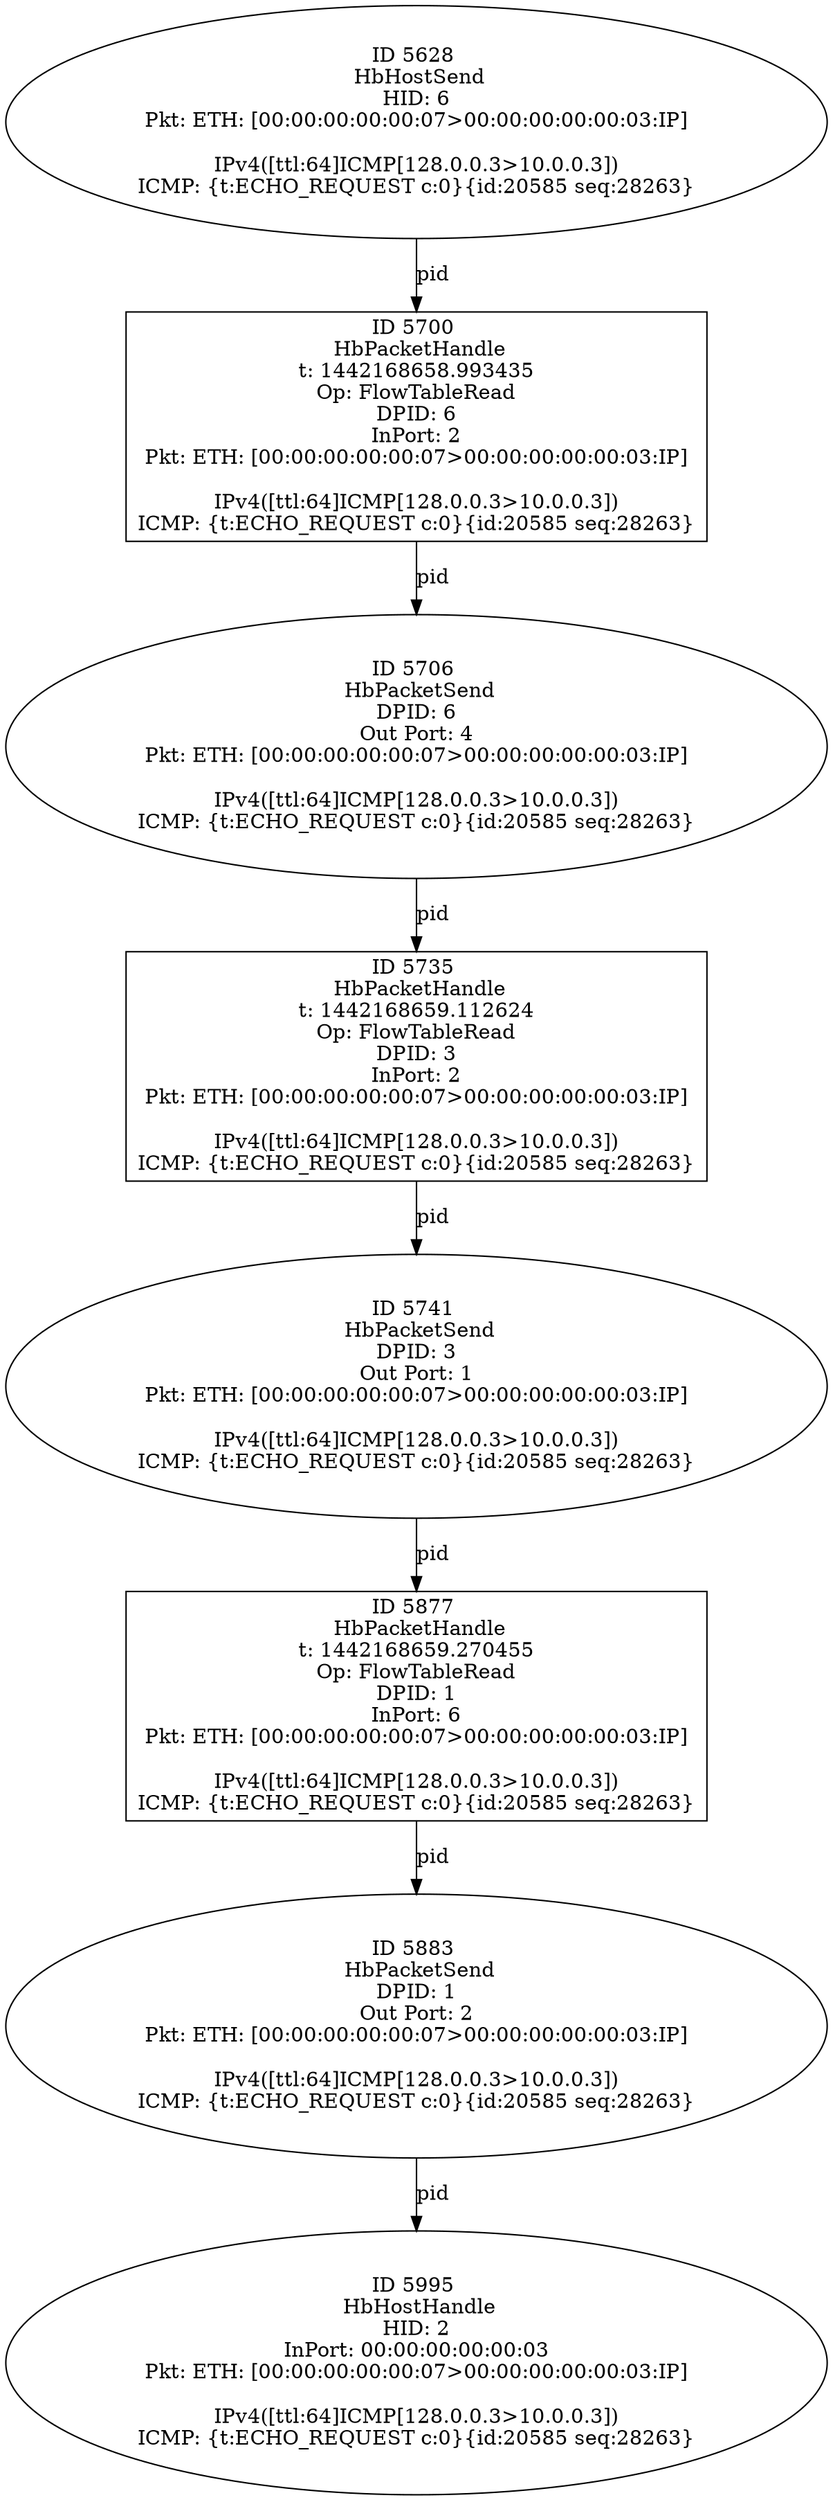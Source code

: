 strict digraph G {
5995 [shape=oval, event=<hb_events.HbHostHandle object at 0x10b72c110>, label="ID 5995 
 HbHostHandle
HID: 2
InPort: 00:00:00:00:00:03
Pkt: ETH: [00:00:00:00:00:07>00:00:00:00:00:03:IP]

IPv4([ttl:64]ICMP[128.0.0.3>10.0.0.3])
ICMP: {t:ECHO_REQUEST c:0}{id:20585 seq:28263}"];
5700 [shape=box, event=<hb_events.HbPacketHandle object at 0x10b62a810>, label="ID 5700 
 HbPacketHandle
t: 1442168658.993435
Op: FlowTableRead
DPID: 6
InPort: 2
Pkt: ETH: [00:00:00:00:00:07>00:00:00:00:00:03:IP]

IPv4([ttl:64]ICMP[128.0.0.3>10.0.0.3])
ICMP: {t:ECHO_REQUEST c:0}{id:20585 seq:28263}"];
5735 [shape=box, event=<hb_events.HbPacketHandle object at 0x10b650cd0>, label="ID 5735 
 HbPacketHandle
t: 1442168659.112624
Op: FlowTableRead
DPID: 3
InPort: 2
Pkt: ETH: [00:00:00:00:00:07>00:00:00:00:00:03:IP]

IPv4([ttl:64]ICMP[128.0.0.3>10.0.0.3])
ICMP: {t:ECHO_REQUEST c:0}{id:20585 seq:28263}"];
5706 [shape=oval, event=<hb_events.HbPacketSend object at 0x10b631490>, label="ID 5706 
 HbPacketSend
DPID: 6
Out Port: 4
Pkt: ETH: [00:00:00:00:00:07>00:00:00:00:00:03:IP]

IPv4([ttl:64]ICMP[128.0.0.3>10.0.0.3])
ICMP: {t:ECHO_REQUEST c:0}{id:20585 seq:28263}"];
5741 [shape=oval, event=<hb_events.HbPacketSend object at 0x10b648710>, label="ID 5741 
 HbPacketSend
DPID: 3
Out Port: 1
Pkt: ETH: [00:00:00:00:00:07>00:00:00:00:00:03:IP]

IPv4([ttl:64]ICMP[128.0.0.3>10.0.0.3])
ICMP: {t:ECHO_REQUEST c:0}{id:20585 seq:28263}"];
5877 [shape=box, event=<hb_events.HbPacketHandle object at 0x10b6ad3d0>, label="ID 5877 
 HbPacketHandle
t: 1442168659.270455
Op: FlowTableRead
DPID: 1
InPort: 6
Pkt: ETH: [00:00:00:00:00:07>00:00:00:00:00:03:IP]

IPv4([ttl:64]ICMP[128.0.0.3>10.0.0.3])
ICMP: {t:ECHO_REQUEST c:0}{id:20585 seq:28263}"];
5883 [shape=oval, event=<hb_events.HbPacketSend object at 0x10b6b9c50>, label="ID 5883 
 HbPacketSend
DPID: 1
Out Port: 2
Pkt: ETH: [00:00:00:00:00:07>00:00:00:00:00:03:IP]

IPv4([ttl:64]ICMP[128.0.0.3>10.0.0.3])
ICMP: {t:ECHO_REQUEST c:0}{id:20585 seq:28263}"];
5628 [shape=oval, event=<hb_events.HbHostSend object at 0x10b5e5b90>, label="ID 5628 
 HbHostSend
HID: 6
Pkt: ETH: [00:00:00:00:00:07>00:00:00:00:00:03:IP]

IPv4([ttl:64]ICMP[128.0.0.3>10.0.0.3])
ICMP: {t:ECHO_REQUEST c:0}{id:20585 seq:28263}"];
5700 -> 5706  [rel=pid, label=pid];
5735 -> 5741  [rel=pid, label=pid];
5706 -> 5735  [rel=pid, label=pid];
5741 -> 5877  [rel=pid, label=pid];
5877 -> 5883  [rel=pid, label=pid];
5883 -> 5995  [rel=pid, label=pid];
5628 -> 5700  [rel=pid, label=pid];
}
